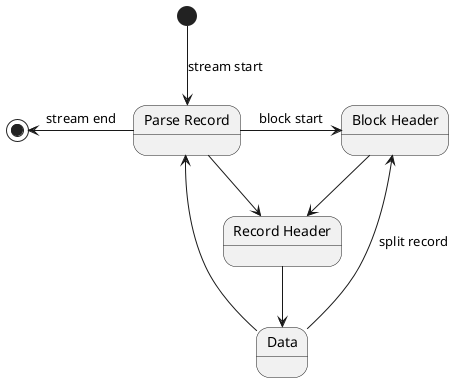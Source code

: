 .. uml::
  @startuml

  state "Parse Record" as PR
  state "Block Header" as B
  state "Record Header" as R
  state "Data" as D

  [*] --> PR : stream start
  PR -left-> [*] : stream end
  PR -> B : block start
  PR -> R
  B --> R
  R --> D
  D --> B : split record
  D -up-> PR

  @enduml
